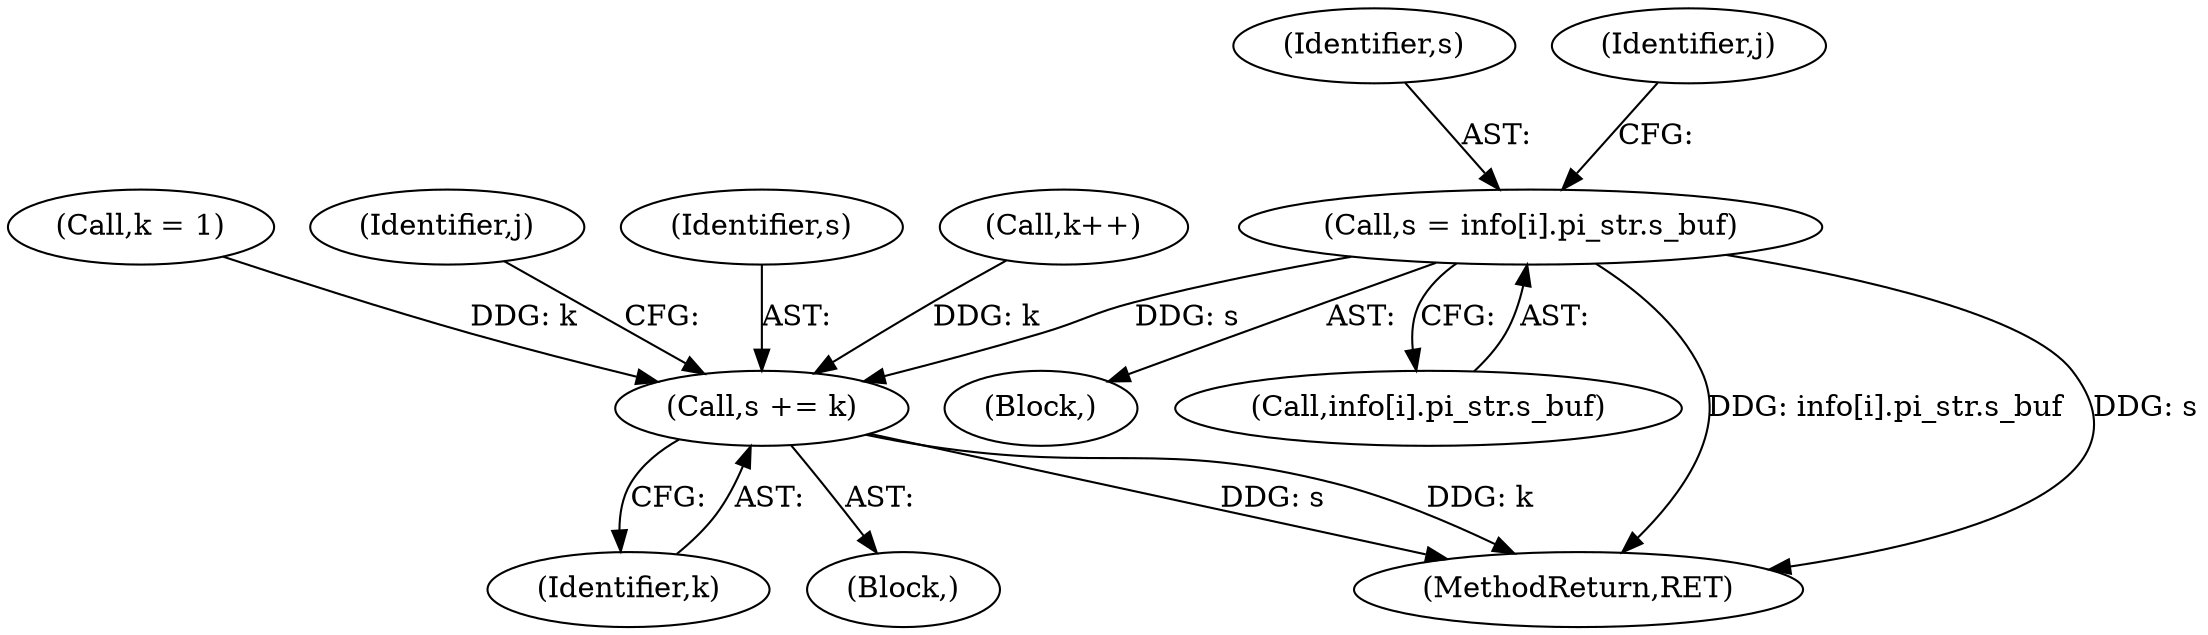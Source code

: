 digraph "0_file_6d209c1c489457397a5763bca4b28e43aac90391_0@array" {
"1000294" [label="(Call,s = info[i].pi_str.s_buf)"];
"1000317" [label="(Call,s += k)"];
"1000295" [label="(Identifier,s)"];
"1000281" [label="(Call,k = 1)"];
"1000305" [label="(Identifier,j)"];
"1000317" [label="(Call,s += k)"];
"1000319" [label="(Identifier,k)"];
"1000309" [label="(Identifier,j)"];
"1000294" [label="(Call,s = info[i].pi_str.s_buf)"];
"1000318" [label="(Identifier,s)"];
"1000292" [label="(Call,k++)"];
"1000277" [label="(Block,)"];
"1000296" [label="(Call,info[i].pi_str.s_buf)"];
"1000314" [label="(Block,)"];
"1000505" [label="(MethodReturn,RET)"];
"1000294" -> "1000277"  [label="AST: "];
"1000294" -> "1000296"  [label="CFG: "];
"1000295" -> "1000294"  [label="AST: "];
"1000296" -> "1000294"  [label="AST: "];
"1000305" -> "1000294"  [label="CFG: "];
"1000294" -> "1000505"  [label="DDG: info[i].pi_str.s_buf"];
"1000294" -> "1000505"  [label="DDG: s"];
"1000294" -> "1000317"  [label="DDG: s"];
"1000317" -> "1000314"  [label="AST: "];
"1000317" -> "1000319"  [label="CFG: "];
"1000318" -> "1000317"  [label="AST: "];
"1000319" -> "1000317"  [label="AST: "];
"1000309" -> "1000317"  [label="CFG: "];
"1000317" -> "1000505"  [label="DDG: s"];
"1000317" -> "1000505"  [label="DDG: k"];
"1000281" -> "1000317"  [label="DDG: k"];
"1000292" -> "1000317"  [label="DDG: k"];
}
